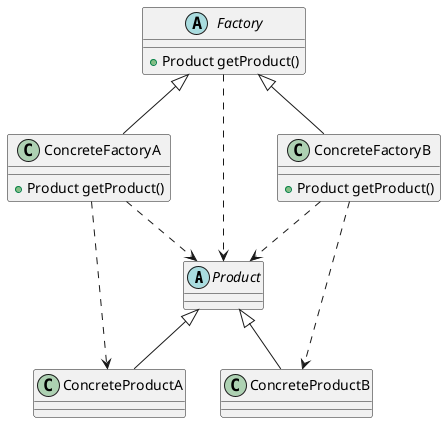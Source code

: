 @startuml

abstract class Product
class ConcreteProductA extends Product
class ConcreteProductB extends Product
abstract class Factory {
    + Product getProduct()
}
class ConcreteFactoryA extends Factory {
    + Product getProduct()
}
class ConcreteFactoryB extends Factory {
    + Product getProduct()
}
Factory ..> Product
ConcreteFactoryA ..> Product
ConcreteFactoryB ..> Product
ConcreteFactoryA ..> ConcreteProductA
ConcreteFactoryB ..> ConcreteProductB

@enduml